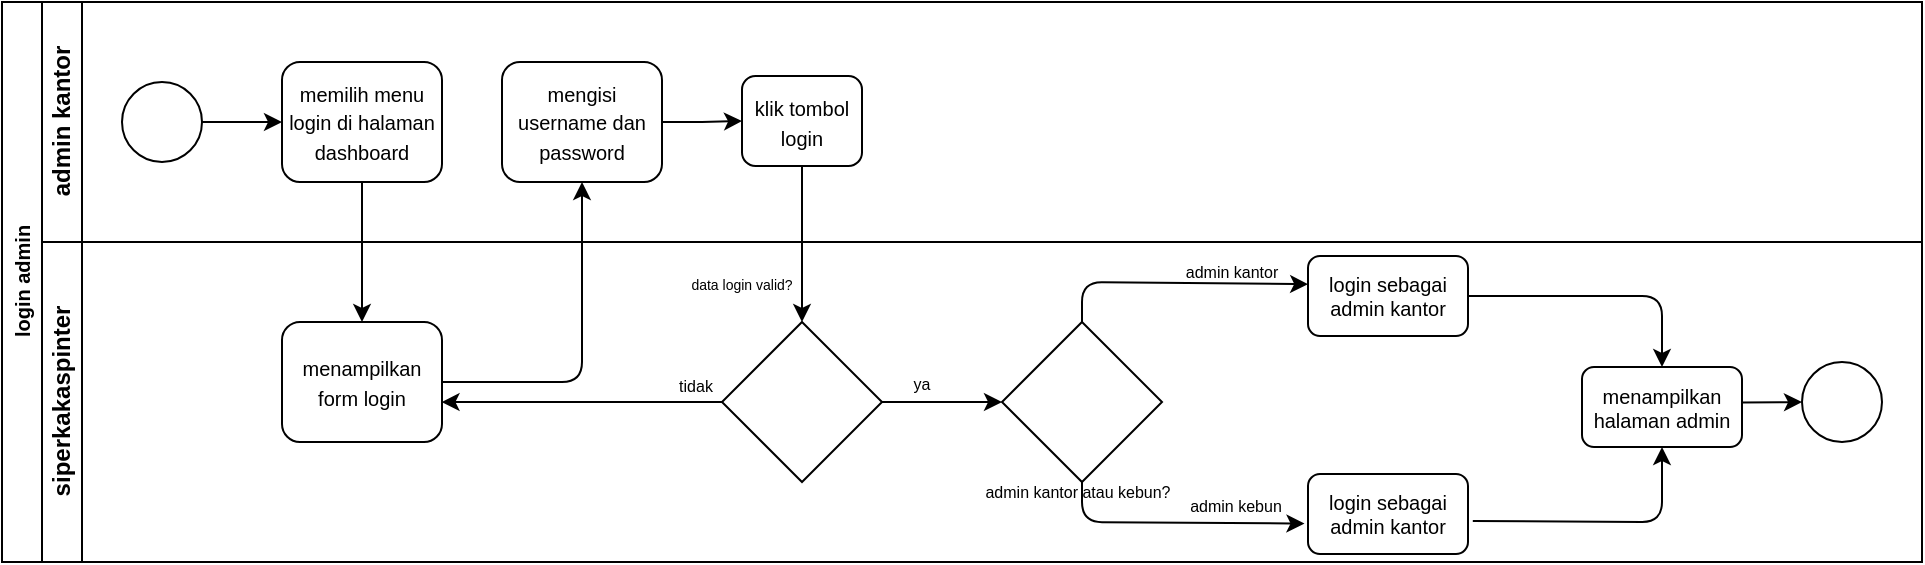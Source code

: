 <mxfile version="24.7.8">
  <diagram id="prtHgNgQTEPvFCAcTncT" name="Page-1">
    <mxGraphModel dx="1000" dy="538" grid="1" gridSize="10" guides="1" tooltips="1" connect="1" arrows="1" fold="1" page="1" pageScale="1" pageWidth="827" pageHeight="1169" math="0" shadow="0">
      <root>
        <mxCell id="0" />
        <mxCell id="1" parent="0" />
        <mxCell id="dNxyNK7c78bLwvsdeMH5-19" value="login admin" style="swimlane;html=1;childLayout=stackLayout;resizeParent=1;resizeParentMax=0;horizontal=0;startSize=20;horizontalStack=0;fontSize=10;" parent="1" vertex="1">
          <mxGeometry x="120" y="120" width="960" height="280" as="geometry" />
        </mxCell>
        <mxCell id="dNxyNK7c78bLwvsdeMH5-27" value="" style="edgeStyle=orthogonalEdgeStyle;rounded=0;orthogonalLoop=1;jettySize=auto;html=1;endArrow=classic;endFill=1;" parent="dNxyNK7c78bLwvsdeMH5-19" source="dNxyNK7c78bLwvsdeMH5-24" target="dNxyNK7c78bLwvsdeMH5-26" edge="1">
          <mxGeometry relative="1" as="geometry" />
        </mxCell>
        <mxCell id="dNxyNK7c78bLwvsdeMH5-20" value="admin kantor" style="swimlane;html=1;startSize=20;horizontal=0;" parent="dNxyNK7c78bLwvsdeMH5-19" vertex="1">
          <mxGeometry x="20" width="940" height="120" as="geometry" />
        </mxCell>
        <mxCell id="dNxyNK7c78bLwvsdeMH5-25" value="" style="edgeStyle=orthogonalEdgeStyle;rounded=0;orthogonalLoop=1;jettySize=auto;html=1;" parent="dNxyNK7c78bLwvsdeMH5-20" source="dNxyNK7c78bLwvsdeMH5-23" target="dNxyNK7c78bLwvsdeMH5-24" edge="1">
          <mxGeometry relative="1" as="geometry" />
        </mxCell>
        <mxCell id="dNxyNK7c78bLwvsdeMH5-23" value="" style="ellipse;whiteSpace=wrap;html=1;" parent="dNxyNK7c78bLwvsdeMH5-20" vertex="1">
          <mxGeometry x="40" y="40" width="40" height="40" as="geometry" />
        </mxCell>
        <mxCell id="dNxyNK7c78bLwvsdeMH5-24" value="&lt;font style=&quot;font-size: 10px;&quot;&gt;memilih menu login di halaman dashboard&lt;/font&gt;" style="rounded=1;whiteSpace=wrap;html=1;fontFamily=Helvetica;fontSize=12;fontColor=#000000;align=center;" parent="dNxyNK7c78bLwvsdeMH5-20" vertex="1">
          <mxGeometry x="120" y="30" width="80" height="60" as="geometry" />
        </mxCell>
        <mxCell id="5Fuo24VsPP9PU_H3hO7u-5" value="" style="edgeStyle=orthogonalEdgeStyle;rounded=0;orthogonalLoop=1;jettySize=auto;html=1;" edge="1" parent="dNxyNK7c78bLwvsdeMH5-20" source="5Fuo24VsPP9PU_H3hO7u-1" target="5Fuo24VsPP9PU_H3hO7u-4">
          <mxGeometry relative="1" as="geometry" />
        </mxCell>
        <mxCell id="5Fuo24VsPP9PU_H3hO7u-1" value="&lt;font style=&quot;font-size: 10px;&quot;&gt;mengisi username dan password&lt;/font&gt;" style="rounded=1;whiteSpace=wrap;html=1;fontColor=#000000;" vertex="1" parent="dNxyNK7c78bLwvsdeMH5-20">
          <mxGeometry x="230" y="30" width="80" height="60" as="geometry" />
        </mxCell>
        <mxCell id="5Fuo24VsPP9PU_H3hO7u-4" value="&lt;font style=&quot;font-size: 10px;&quot;&gt;klik tombol login&lt;/font&gt;" style="whiteSpace=wrap;html=1;fontColor=#000000;rounded=1;" vertex="1" parent="dNxyNK7c78bLwvsdeMH5-20">
          <mxGeometry x="350" y="37" width="60" height="45" as="geometry" />
        </mxCell>
        <mxCell id="dNxyNK7c78bLwvsdeMH5-21" value="siperkakaspinter" style="swimlane;html=1;startSize=20;horizontal=0;" parent="dNxyNK7c78bLwvsdeMH5-19" vertex="1">
          <mxGeometry x="20" y="120" width="940" height="160" as="geometry" />
        </mxCell>
        <mxCell id="dNxyNK7c78bLwvsdeMH5-26" value="&lt;font style=&quot;font-size: 10px;&quot;&gt;menampilkan form login&lt;/font&gt;" style="rounded=1;whiteSpace=wrap;html=1;fontFamily=Helvetica;fontSize=12;fontColor=#000000;align=center;" parent="dNxyNK7c78bLwvsdeMH5-21" vertex="1">
          <mxGeometry x="120" y="40" width="80" height="60" as="geometry" />
        </mxCell>
        <mxCell id="5Fuo24VsPP9PU_H3hO7u-14" value="" style="edgeStyle=orthogonalEdgeStyle;rounded=0;orthogonalLoop=1;jettySize=auto;html=1;entryX=0.997;entryY=0.667;entryDx=0;entryDy=0;entryPerimeter=0;" edge="1" parent="dNxyNK7c78bLwvsdeMH5-21" source="5Fuo24VsPP9PU_H3hO7u-8" target="dNxyNK7c78bLwvsdeMH5-26">
          <mxGeometry relative="1" as="geometry">
            <mxPoint x="280" y="80" as="targetPoint" />
          </mxGeometry>
        </mxCell>
        <mxCell id="5Fuo24VsPP9PU_H3hO7u-21" value="" style="edgeStyle=orthogonalEdgeStyle;rounded=0;orthogonalLoop=1;jettySize=auto;html=1;" edge="1" parent="dNxyNK7c78bLwvsdeMH5-21" source="5Fuo24VsPP9PU_H3hO7u-8" target="5Fuo24VsPP9PU_H3hO7u-20">
          <mxGeometry relative="1" as="geometry" />
        </mxCell>
        <mxCell id="5Fuo24VsPP9PU_H3hO7u-8" value="" style="rhombus;whiteSpace=wrap;html=1;fontColor=#000000;rounded=0;" vertex="1" parent="dNxyNK7c78bLwvsdeMH5-21">
          <mxGeometry x="340" y="40" width="80" height="80" as="geometry" />
        </mxCell>
        <mxCell id="5Fuo24VsPP9PU_H3hO7u-10" value="&lt;font style=&quot;font-size: 7px;&quot;&gt;data login valid?&lt;/font&gt;" style="text;html=1;align=center;verticalAlign=middle;whiteSpace=wrap;rounded=0;" vertex="1" parent="dNxyNK7c78bLwvsdeMH5-21">
          <mxGeometry x="320" y="10" width="60" height="20" as="geometry" />
        </mxCell>
        <mxCell id="5Fuo24VsPP9PU_H3hO7u-16" value="&lt;font style=&quot;font-size: 8px;&quot;&gt;tidak&lt;/font&gt;" style="text;html=1;align=center;verticalAlign=middle;whiteSpace=wrap;rounded=0;" vertex="1" parent="dNxyNK7c78bLwvsdeMH5-21">
          <mxGeometry x="307" y="63" width="40" height="15" as="geometry" />
        </mxCell>
        <mxCell id="5Fuo24VsPP9PU_H3hO7u-17" value="&lt;font style=&quot;font-size: 8px;&quot;&gt;ya&lt;/font&gt;" style="text;html=1;align=center;verticalAlign=middle;whiteSpace=wrap;rounded=0;" vertex="1" parent="dNxyNK7c78bLwvsdeMH5-21">
          <mxGeometry x="420" y="62.5" width="40" height="15" as="geometry" />
        </mxCell>
        <mxCell id="5Fuo24VsPP9PU_H3hO7u-18" value="menampilkan halaman admin" style="whiteSpace=wrap;html=1;fontColor=#000000;rounded=1;fontSize=10;" vertex="1" parent="dNxyNK7c78bLwvsdeMH5-21">
          <mxGeometry x="770" y="62.5" width="80" height="40" as="geometry" />
        </mxCell>
        <mxCell id="5Fuo24VsPP9PU_H3hO7u-20" value="" style="rhombus;whiteSpace=wrap;html=1;fontColor=#000000;rounded=0;" vertex="1" parent="dNxyNK7c78bLwvsdeMH5-21">
          <mxGeometry x="480" y="40" width="80" height="80" as="geometry" />
        </mxCell>
        <mxCell id="5Fuo24VsPP9PU_H3hO7u-23" value="" style="endArrow=classic;html=1;rounded=1;exitX=0.5;exitY=1;exitDx=0;exitDy=0;entryX=-0.022;entryY=0.62;entryDx=0;entryDy=0;entryPerimeter=0;curved=0;" edge="1" parent="dNxyNK7c78bLwvsdeMH5-21" source="5Fuo24VsPP9PU_H3hO7u-20" target="5Fuo24VsPP9PU_H3hO7u-29">
          <mxGeometry width="50" height="50" relative="1" as="geometry">
            <mxPoint x="520" y="150" as="sourcePoint" />
            <mxPoint x="630" y="140" as="targetPoint" />
            <Array as="points">
              <mxPoint x="520" y="140" />
            </Array>
          </mxGeometry>
        </mxCell>
        <mxCell id="5Fuo24VsPP9PU_H3hO7u-24" value="&lt;font style=&quot;font-size: 8px;&quot;&gt;admin kantor atau kebun?&lt;/font&gt;" style="text;html=1;align=center;verticalAlign=middle;whiteSpace=wrap;rounded=0;fontSize=8;" vertex="1" parent="dNxyNK7c78bLwvsdeMH5-21">
          <mxGeometry x="463" y="110" width="110" height="30" as="geometry" />
        </mxCell>
        <mxCell id="dNxyNK7c78bLwvsdeMH5-32" value="" style="ellipse;whiteSpace=wrap;html=1;" parent="dNxyNK7c78bLwvsdeMH5-21" vertex="1">
          <mxGeometry x="880" y="60" width="40" height="40" as="geometry" />
        </mxCell>
        <mxCell id="5Fuo24VsPP9PU_H3hO7u-26" value="" style="endArrow=classic;html=1;rounded=0;entryX=0;entryY=0.5;entryDx=0;entryDy=0;exitX=0.999;exitY=0.445;exitDx=0;exitDy=0;exitPerimeter=0;" edge="1" parent="dNxyNK7c78bLwvsdeMH5-21" source="5Fuo24VsPP9PU_H3hO7u-18" target="dNxyNK7c78bLwvsdeMH5-32">
          <mxGeometry width="50" height="50" relative="1" as="geometry">
            <mxPoint x="580" y="60" as="sourcePoint" />
            <mxPoint x="630" y="10" as="targetPoint" />
          </mxGeometry>
        </mxCell>
        <mxCell id="5Fuo24VsPP9PU_H3hO7u-27" value="&lt;font style=&quot;font-size: 8px;&quot;&gt;admin kantor&lt;/font&gt;" style="text;html=1;align=center;verticalAlign=middle;whiteSpace=wrap;rounded=0;fontSize=8;" vertex="1" parent="dNxyNK7c78bLwvsdeMH5-21">
          <mxGeometry x="565" y="7" width="60" height="15" as="geometry" />
        </mxCell>
        <mxCell id="5Fuo24VsPP9PU_H3hO7u-28" value="login sebagai admin kantor" style="whiteSpace=wrap;html=1;fontColor=#000000;rounded=1;fontSize=10;" vertex="1" parent="dNxyNK7c78bLwvsdeMH5-21">
          <mxGeometry x="633" y="7" width="80" height="40" as="geometry" />
        </mxCell>
        <mxCell id="5Fuo24VsPP9PU_H3hO7u-29" value="login sebagai admin kantor" style="whiteSpace=wrap;html=1;fontColor=#000000;rounded=1;fontSize=10;" vertex="1" parent="dNxyNK7c78bLwvsdeMH5-21">
          <mxGeometry x="633" y="116" width="80" height="40" as="geometry" />
        </mxCell>
        <mxCell id="5Fuo24VsPP9PU_H3hO7u-30" value="" style="endArrow=classic;html=1;rounded=1;exitX=0.5;exitY=0;exitDx=0;exitDy=0;curved=0;entryX=0.001;entryY=0.352;entryDx=0;entryDy=0;entryPerimeter=0;" edge="1" parent="dNxyNK7c78bLwvsdeMH5-21" source="5Fuo24VsPP9PU_H3hO7u-20" target="5Fuo24VsPP9PU_H3hO7u-28">
          <mxGeometry width="50" height="50" relative="1" as="geometry">
            <mxPoint x="522" y="-5" as="sourcePoint" />
            <mxPoint x="630" y="23" as="targetPoint" />
            <Array as="points">
              <mxPoint x="520" y="20" />
            </Array>
          </mxGeometry>
        </mxCell>
        <mxCell id="5Fuo24VsPP9PU_H3hO7u-31" value="&lt;font style=&quot;font-size: 8px;&quot;&gt;admin kebun&lt;/font&gt;" style="text;html=1;align=center;verticalAlign=middle;whiteSpace=wrap;rounded=0;fontSize=8;" vertex="1" parent="dNxyNK7c78bLwvsdeMH5-21">
          <mxGeometry x="567" y="124.5" width="60" height="15" as="geometry" />
        </mxCell>
        <mxCell id="5Fuo24VsPP9PU_H3hO7u-32" value="" style="endArrow=classic;html=1;rounded=1;entryX=0.5;entryY=0;entryDx=0;entryDy=0;exitX=1;exitY=0.5;exitDx=0;exitDy=0;curved=0;" edge="1" parent="dNxyNK7c78bLwvsdeMH5-21" source="5Fuo24VsPP9PU_H3hO7u-28" target="5Fuo24VsPP9PU_H3hO7u-18">
          <mxGeometry width="50" height="50" relative="1" as="geometry">
            <mxPoint x="600" y="170" as="sourcePoint" />
            <mxPoint x="650" y="120" as="targetPoint" />
            <Array as="points">
              <mxPoint x="810" y="27" />
            </Array>
          </mxGeometry>
        </mxCell>
        <mxCell id="5Fuo24VsPP9PU_H3hO7u-33" value="" style="endArrow=classic;html=1;rounded=1;entryX=0.5;entryY=1;entryDx=0;entryDy=0;exitX=1.03;exitY=0.586;exitDx=0;exitDy=0;exitPerimeter=0;curved=0;" edge="1" parent="dNxyNK7c78bLwvsdeMH5-21" source="5Fuo24VsPP9PU_H3hO7u-29" target="5Fuo24VsPP9PU_H3hO7u-18">
          <mxGeometry width="50" height="50" relative="1" as="geometry">
            <mxPoint x="600" y="170" as="sourcePoint" />
            <mxPoint x="650" y="120" as="targetPoint" />
            <Array as="points">
              <mxPoint x="810" y="140" />
            </Array>
          </mxGeometry>
        </mxCell>
        <mxCell id="5Fuo24VsPP9PU_H3hO7u-2" value="" style="edgeStyle=orthogonalEdgeStyle;rounded=1;orthogonalLoop=1;jettySize=auto;html=1;curved=0;" edge="1" parent="dNxyNK7c78bLwvsdeMH5-19" source="dNxyNK7c78bLwvsdeMH5-26" target="5Fuo24VsPP9PU_H3hO7u-1">
          <mxGeometry relative="1" as="geometry" />
        </mxCell>
        <mxCell id="5Fuo24VsPP9PU_H3hO7u-7" value="" style="edgeStyle=orthogonalEdgeStyle;rounded=0;orthogonalLoop=1;jettySize=auto;html=1;" edge="1" parent="dNxyNK7c78bLwvsdeMH5-19" source="5Fuo24VsPP9PU_H3hO7u-4" target="5Fuo24VsPP9PU_H3hO7u-8">
          <mxGeometry relative="1" as="geometry">
            <mxPoint x="400" y="160" as="targetPoint" />
          </mxGeometry>
        </mxCell>
      </root>
    </mxGraphModel>
  </diagram>
</mxfile>
